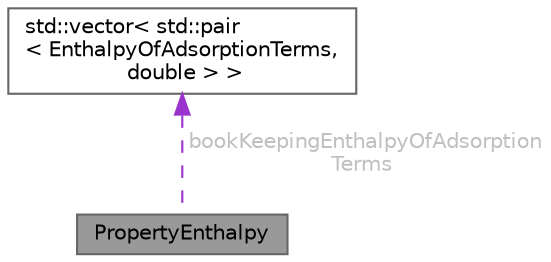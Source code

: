 digraph "PropertyEnthalpy"
{
 // LATEX_PDF_SIZE
  bgcolor="transparent";
  edge [fontname=Helvetica,fontsize=10,labelfontname=Helvetica,labelfontsize=10];
  node [fontname=Helvetica,fontsize=10,shape=box,height=0.2,width=0.4];
  Node1 [id="Node000001",label="PropertyEnthalpy",height=0.2,width=0.4,color="gray40", fillcolor="grey60", style="filled", fontcolor="black",tooltip=" "];
  Node2 -> Node1 [id="edge1_Node000001_Node000002",dir="back",color="darkorchid3",style="dashed",tooltip=" ",label=" bookKeepingEnthalpyOfAdsorption\lTerms",fontcolor="grey" ];
  Node2 [id="Node000002",label="std::vector\< std::pair\l\< EnthalpyOfAdsorptionTerms,\l double \> \>",height=0.2,width=0.4,color="gray40", fillcolor="white", style="filled",tooltip=" "];
}
